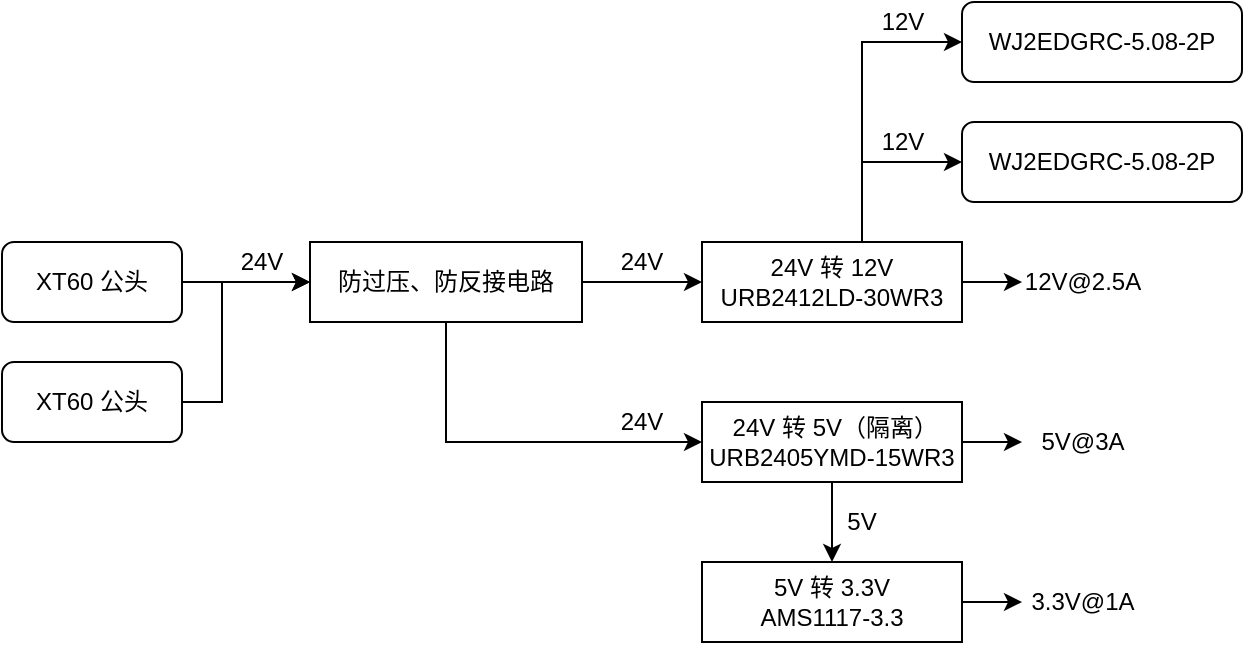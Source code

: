 <mxfile version="14.6.13" type="device"><diagram id="SOL0Z74vzHhJgI4Fifbx" name="第 1 页"><mxGraphModel dx="823" dy="611" grid="0" gridSize="10" guides="1" tooltips="1" connect="1" arrows="1" fold="1" page="1" pageScale="1" pageWidth="827" pageHeight="1169" math="0" shadow="0"><root><mxCell id="0"/><mxCell id="1" parent="0"/><mxCell id="3etUS6zcy_q3qdeyJxG1-4" value="24V" style="text;html=1;strokeColor=none;fillColor=none;align=center;verticalAlign=middle;whiteSpace=wrap;rounded=0;" parent="1" vertex="1"><mxGeometry x="210" y="370" width="40" height="20" as="geometry"/></mxCell><mxCell id="ta3V4CIIZiP3vGE9jzCH-5" value="24V" style="text;html=1;strokeColor=none;fillColor=none;align=center;verticalAlign=middle;whiteSpace=wrap;rounded=0;" parent="1" vertex="1"><mxGeometry x="400" y="370" width="40" height="20" as="geometry"/></mxCell><mxCell id="ta3V4CIIZiP3vGE9jzCH-6" value="&lt;span&gt;XT60 公头&lt;/span&gt;" style="rounded=1;whiteSpace=wrap;html=1;" parent="1" vertex="1"><mxGeometry x="100" y="370" width="90" height="40" as="geometry"/></mxCell><mxCell id="ta3V4CIIZiP3vGE9jzCH-10" style="edgeStyle=orthogonalEdgeStyle;rounded=0;orthogonalLoop=1;jettySize=auto;html=1;" parent="1" source="ta3V4CIIZiP3vGE9jzCH-7" target="ta3V4CIIZiP3vGE9jzCH-8" edge="1"><mxGeometry relative="1" as="geometry"/></mxCell><mxCell id="ta3V4CIIZiP3vGE9jzCH-13" style="edgeStyle=orthogonalEdgeStyle;rounded=0;orthogonalLoop=1;jettySize=auto;html=1;" parent="1" source="ta3V4CIIZiP3vGE9jzCH-7" target="ta3V4CIIZiP3vGE9jzCH-11" edge="1"><mxGeometry relative="1" as="geometry"><Array as="points"><mxPoint x="322" y="470"/></Array></mxGeometry></mxCell><mxCell id="ta3V4CIIZiP3vGE9jzCH-7" value="&lt;span&gt;防过压、防反接电路&lt;/span&gt;" style="rounded=0;whiteSpace=wrap;html=1;" parent="1" vertex="1"><mxGeometry x="254" y="370" width="136" height="40" as="geometry"/></mxCell><mxCell id="ta3V4CIIZiP3vGE9jzCH-16" style="edgeStyle=orthogonalEdgeStyle;rounded=0;orthogonalLoop=1;jettySize=auto;html=1;" parent="1" source="ta3V4CIIZiP3vGE9jzCH-8" edge="1"><mxGeometry relative="1" as="geometry"><mxPoint x="610" y="390" as="targetPoint"/></mxGeometry></mxCell><mxCell id="ta3V4CIIZiP3vGE9jzCH-29" style="edgeStyle=orthogonalEdgeStyle;rounded=0;orthogonalLoop=1;jettySize=auto;html=1;" parent="1" source="ta3V4CIIZiP3vGE9jzCH-8" target="ta3V4CIIZiP3vGE9jzCH-28" edge="1"><mxGeometry relative="1" as="geometry"><mxPoint x="540" y="260" as="targetPoint"/><Array as="points"><mxPoint x="530" y="270"/></Array></mxGeometry></mxCell><mxCell id="ta3V4CIIZiP3vGE9jzCH-31" style="edgeStyle=orthogonalEdgeStyle;rounded=0;orthogonalLoop=1;jettySize=auto;html=1;exitX=0.75;exitY=0;exitDx=0;exitDy=0;" parent="1" source="ta3V4CIIZiP3vGE9jzCH-8" target="ta3V4CIIZiP3vGE9jzCH-30" edge="1"><mxGeometry relative="1" as="geometry"><mxPoint x="560" y="330" as="targetPoint"/><Array as="points"><mxPoint x="530" y="370"/><mxPoint x="530" y="330"/></Array></mxGeometry></mxCell><mxCell id="ta3V4CIIZiP3vGE9jzCH-8" value="&lt;span&gt;24V 转 12V&lt;br&gt;URB2412LD-30WR3&lt;br&gt;&lt;/span&gt;" style="rounded=0;whiteSpace=wrap;html=1;" parent="1" vertex="1"><mxGeometry x="450" y="370" width="130" height="40" as="geometry"/></mxCell><mxCell id="ta3V4CIIZiP3vGE9jzCH-9" value="" style="endArrow=classic;html=1;" parent="1" source="ta3V4CIIZiP3vGE9jzCH-6" target="ta3V4CIIZiP3vGE9jzCH-7" edge="1"><mxGeometry width="50" height="50" relative="1" as="geometry"><mxPoint x="370" y="380" as="sourcePoint"/><mxPoint x="290" y="460" as="targetPoint"/></mxGeometry></mxCell><mxCell id="ta3V4CIIZiP3vGE9jzCH-14" style="edgeStyle=orthogonalEdgeStyle;rounded=0;orthogonalLoop=1;jettySize=auto;html=1;" parent="1" source="ta3V4CIIZiP3vGE9jzCH-11" target="ta3V4CIIZiP3vGE9jzCH-12" edge="1"><mxGeometry relative="1" as="geometry"/></mxCell><mxCell id="ta3V4CIIZiP3vGE9jzCH-11" value="&amp;nbsp;24V 转 5V（隔离）&lt;br&gt;URB2405YMD-15WR3" style="rounded=0;whiteSpace=wrap;html=1;" parent="1" vertex="1"><mxGeometry x="450" y="450" width="130" height="40" as="geometry"/></mxCell><mxCell id="ta3V4CIIZiP3vGE9jzCH-12" value="5V 转 3.3V&lt;br&gt;AMS1117-3.3" style="rounded=0;whiteSpace=wrap;html=1;" parent="1" vertex="1"><mxGeometry x="450" y="530" width="130" height="40" as="geometry"/></mxCell><mxCell id="ta3V4CIIZiP3vGE9jzCH-15" value="5V" style="text;html=1;strokeColor=none;fillColor=none;align=center;verticalAlign=middle;whiteSpace=wrap;rounded=0;" parent="1" vertex="1"><mxGeometry x="510" y="500" width="40" height="20" as="geometry"/></mxCell><mxCell id="ta3V4CIIZiP3vGE9jzCH-17" value="12V@2.5A" style="text;html=1;align=center;verticalAlign=middle;resizable=0;points=[];autosize=1;strokeColor=none;" parent="1" vertex="1"><mxGeometry x="605" y="380" width="70" height="20" as="geometry"/></mxCell><mxCell id="ta3V4CIIZiP3vGE9jzCH-18" style="edgeStyle=orthogonalEdgeStyle;rounded=0;orthogonalLoop=1;jettySize=auto;html=1;" parent="1" source="ta3V4CIIZiP3vGE9jzCH-11" edge="1"><mxGeometry relative="1" as="geometry"><mxPoint x="610" y="470" as="targetPoint"/><mxPoint x="560.0" y="470" as="sourcePoint"/></mxGeometry></mxCell><mxCell id="ta3V4CIIZiP3vGE9jzCH-19" value="5V@3A" style="text;html=1;align=center;verticalAlign=middle;resizable=0;points=[];autosize=1;strokeColor=none;" parent="1" vertex="1"><mxGeometry x="610" y="460" width="60" height="20" as="geometry"/></mxCell><mxCell id="ta3V4CIIZiP3vGE9jzCH-21" style="edgeStyle=orthogonalEdgeStyle;rounded=0;orthogonalLoop=1;jettySize=auto;html=1;" parent="1" source="ta3V4CIIZiP3vGE9jzCH-12" edge="1"><mxGeometry relative="1" as="geometry"><mxPoint x="610" y="550" as="targetPoint"/><mxPoint x="560.0" y="550" as="sourcePoint"/></mxGeometry></mxCell><mxCell id="ta3V4CIIZiP3vGE9jzCH-22" value="3.3V@1A" style="text;html=1;align=center;verticalAlign=middle;resizable=0;points=[];autosize=1;strokeColor=none;" parent="1" vertex="1"><mxGeometry x="605" y="540" width="70" height="20" as="geometry"/></mxCell><mxCell id="ta3V4CIIZiP3vGE9jzCH-23" value="24V" style="text;html=1;strokeColor=none;fillColor=none;align=center;verticalAlign=middle;whiteSpace=wrap;rounded=0;" parent="1" vertex="1"><mxGeometry x="400" y="450" width="40" height="20" as="geometry"/></mxCell><mxCell id="ta3V4CIIZiP3vGE9jzCH-25" style="edgeStyle=orthogonalEdgeStyle;rounded=0;orthogonalLoop=1;jettySize=auto;html=1;exitX=1;exitY=0.5;exitDx=0;exitDy=0;entryX=0;entryY=0.5;entryDx=0;entryDy=0;" parent="1" source="ta3V4CIIZiP3vGE9jzCH-24" target="ta3V4CIIZiP3vGE9jzCH-7" edge="1"><mxGeometry relative="1" as="geometry"><mxPoint x="254" y="420" as="targetPoint"/><Array as="points"><mxPoint x="210" y="450"/><mxPoint x="210" y="390"/></Array></mxGeometry></mxCell><mxCell id="ta3V4CIIZiP3vGE9jzCH-24" value="&lt;span&gt;XT60 公头&lt;/span&gt;" style="rounded=1;whiteSpace=wrap;html=1;" parent="1" vertex="1"><mxGeometry x="100" y="430" width="90" height="40" as="geometry"/></mxCell><mxCell id="ta3V4CIIZiP3vGE9jzCH-28" value="WJ2EDGRC-5.08-2P" style="rounded=1;whiteSpace=wrap;html=1;" parent="1" vertex="1"><mxGeometry x="580" y="250" width="140" height="40" as="geometry"/></mxCell><mxCell id="ta3V4CIIZiP3vGE9jzCH-30" value="WJ2EDGRC-5.08-2P" style="rounded=1;whiteSpace=wrap;html=1;" parent="1" vertex="1"><mxGeometry x="580" y="310" width="140" height="40" as="geometry"/></mxCell><mxCell id="ta3V4CIIZiP3vGE9jzCH-32" value="12V" style="text;html=1;align=center;verticalAlign=middle;resizable=0;points=[];autosize=1;strokeColor=none;" parent="1" vertex="1"><mxGeometry x="530" y="310" width="40" height="20" as="geometry"/></mxCell><mxCell id="ta3V4CIIZiP3vGE9jzCH-33" value="12V" style="text;html=1;align=center;verticalAlign=middle;resizable=0;points=[];autosize=1;strokeColor=none;" parent="1" vertex="1"><mxGeometry x="530" y="250" width="40" height="20" as="geometry"/></mxCell></root></mxGraphModel></diagram></mxfile>